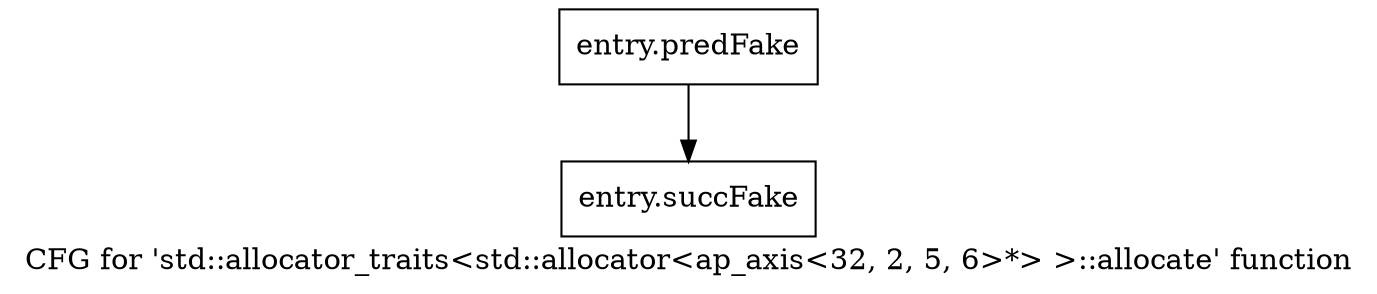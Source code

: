 digraph "CFG for 'std::allocator_traits\<std::allocator\<ap_axis\<32, 2, 5, 6\>*\> \>::allocate' function" {
	label="CFG for 'std::allocator_traits\<std::allocator\<ap_axis\<32, 2, 5, 6\>*\> \>::allocate' function";

	Node0x4871530 [shape=record,filename="",linenumber="",label="{entry.predFake}"];
	Node0x4871530 -> Node0x4896940[ callList="" memoryops="" filename="/proj/xbuilds/2019.2_0801_1/installs/lin64/Vivado/HEAD/tps/lnx64/gcc-6.2.0/lib/gcc/x86_64-pc-linux-gnu/6.2.0/../../../../include/c++/6.2.0/bits/alloc_traits.h"];
	Node0x4896940 [shape=record,filename="/proj/xbuilds/2019.2_0801_1/installs/lin64/Vivado/HEAD/tps/lnx64/gcc-6.2.0/lib/gcc/x86_64-pc-linux-gnu/6.2.0/../../../../include/c++/6.2.0/bits/alloc_traits.h",linenumber="416",label="{entry.succFake}"];
}
